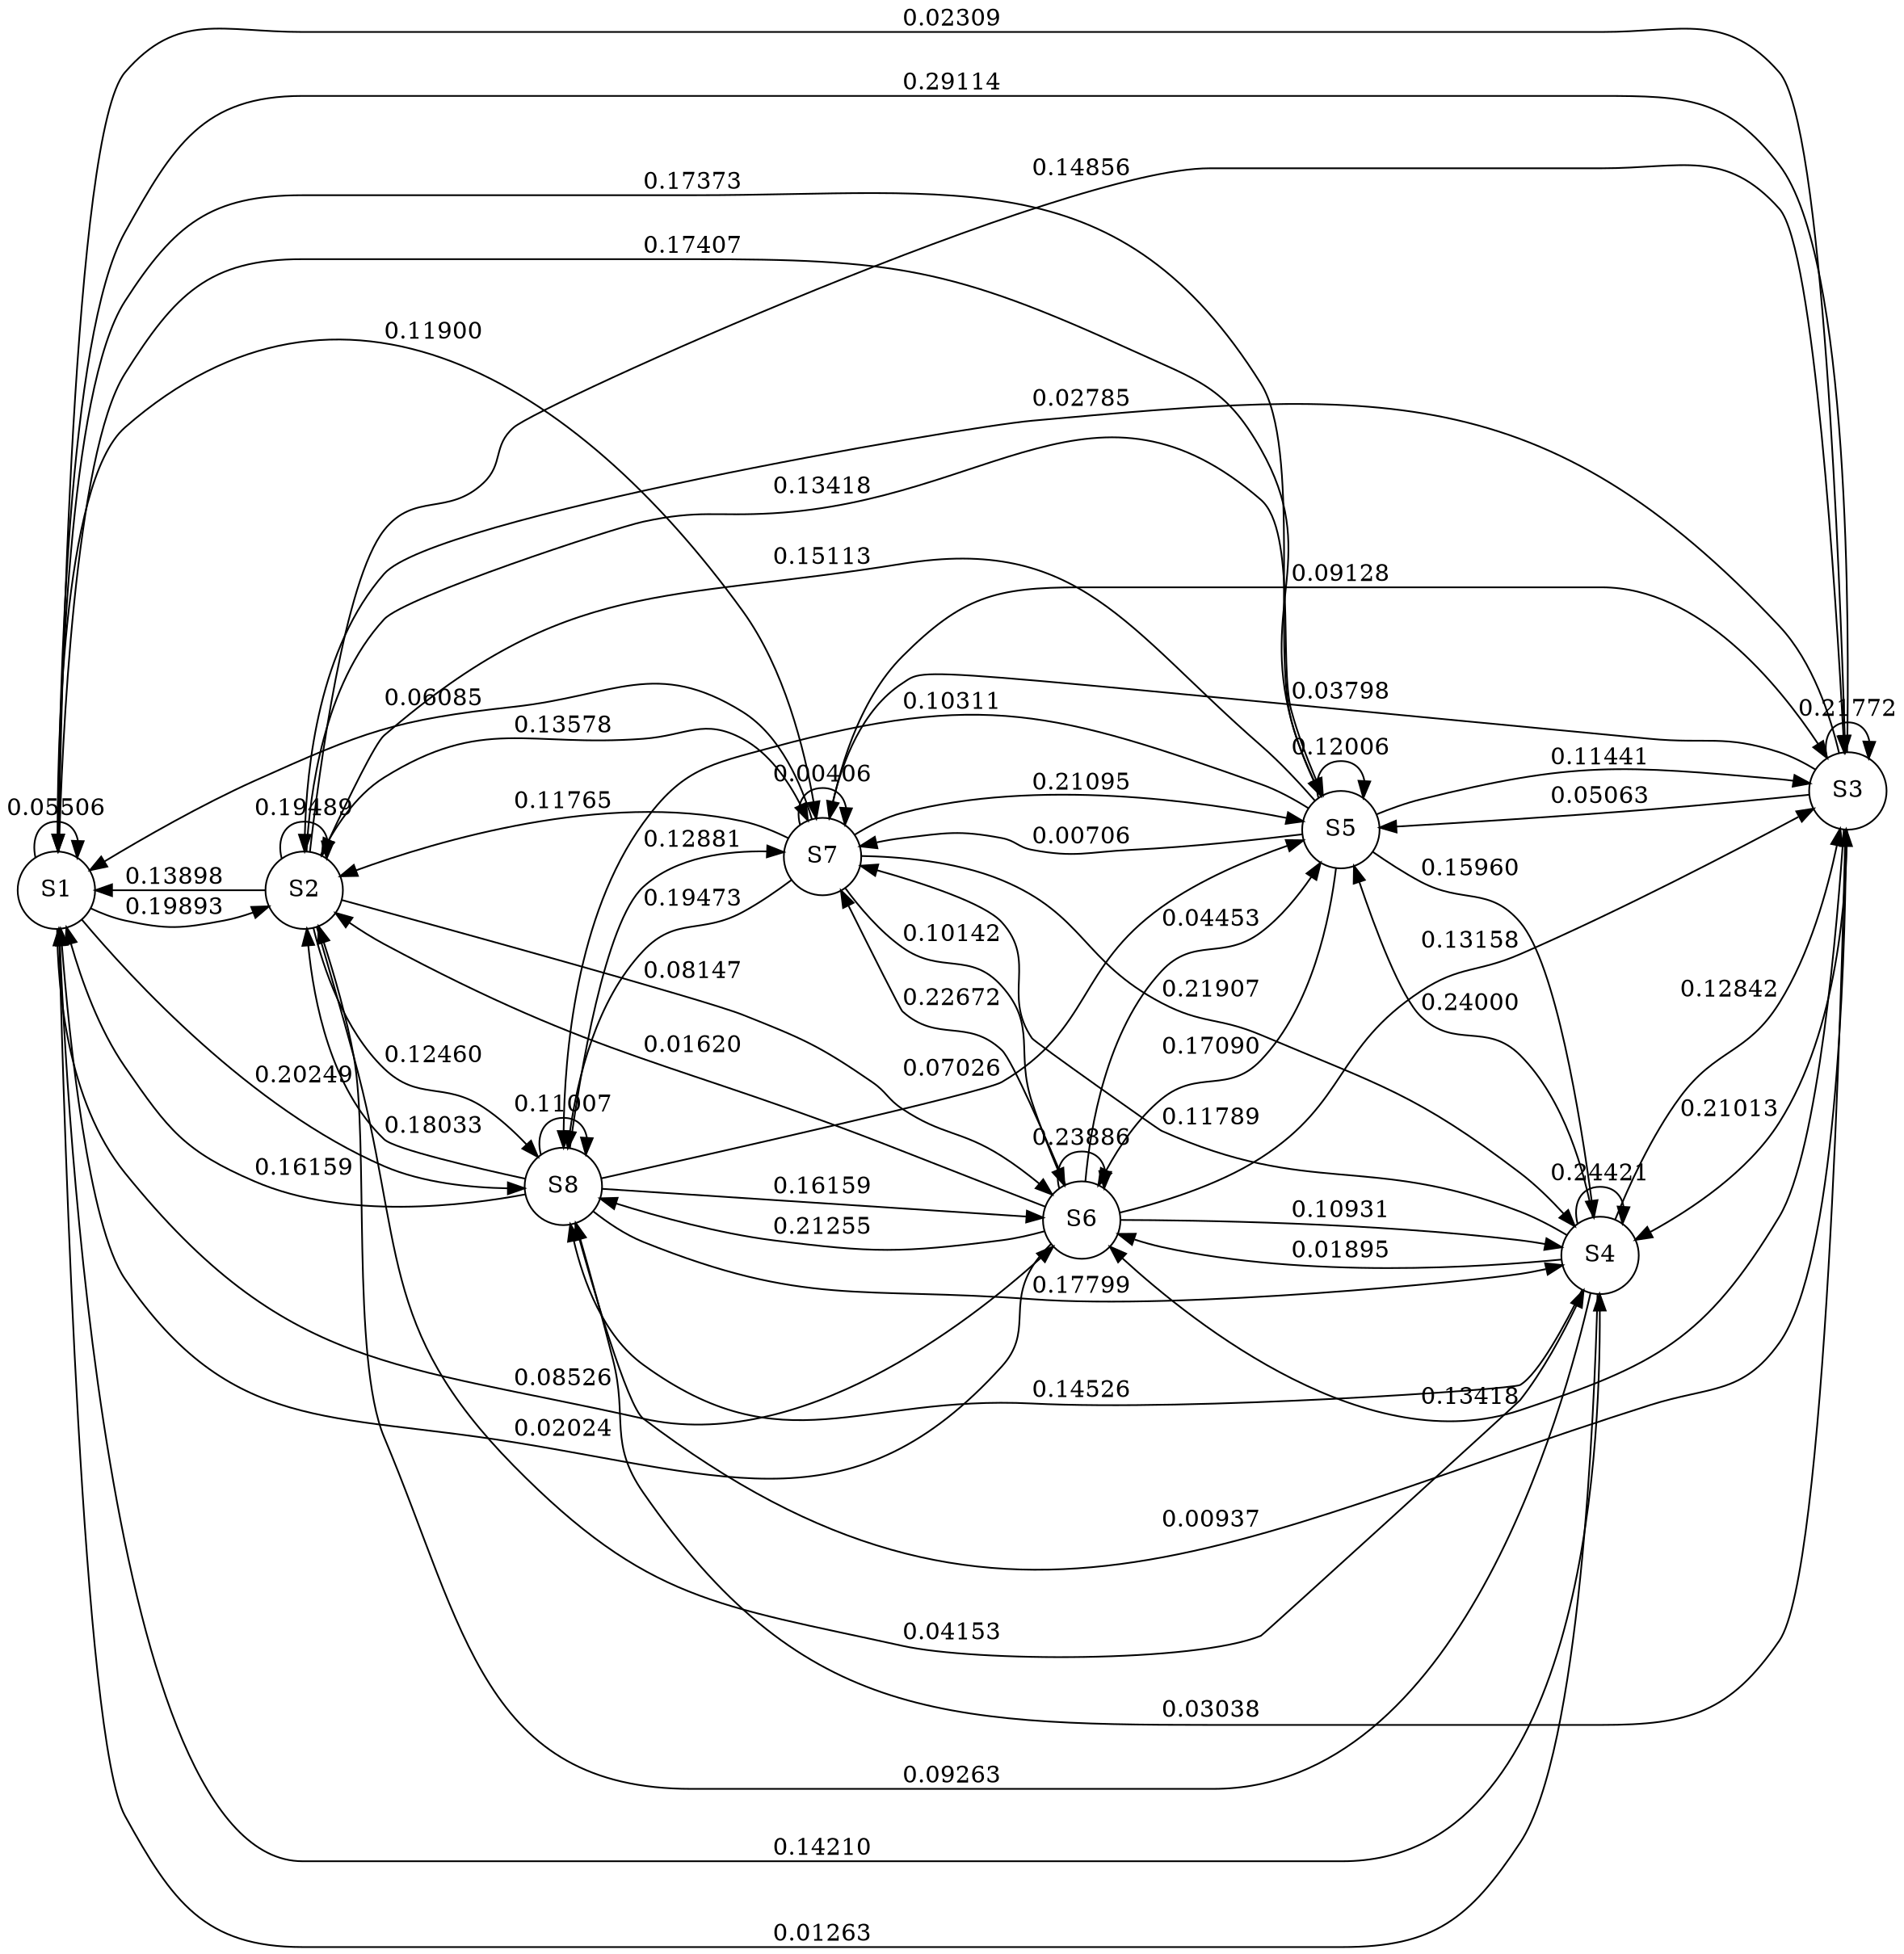 graph HMM {
	node [shape = circle]
	rankdir = LR
	{
	edge [dir=forward]
	S1 -- S1 [ label = "0.05506"];
	S1 -- S2 [ label = "0.19893"];
	S1 -- S3 [ label = "0.02309"];
	S1 -- S4 [ label = "0.14210"];
	S1 -- S5 [ label = "0.17407"];
	S1 -- S6 [ label = "0.08526"];
	S1 -- S7 [ label = "0.11900"];
	S1 -- S8 [ label = "0.20249"];
	S2 -- S1 [ label = "0.13898"];
	S2 -- S2 [ label = "0.19489"];
	S2 -- S3 [ label = "0.14856"];
	S2 -- S4 [ label = "0.04153"];
	S2 -- S5 [ label = "0.13418"];
	S2 -- S6 [ label = "0.08147"];
	S2 -- S7 [ label = "0.13578"];
	S2 -- S8 [ label = "0.12460"];
	S3 -- S1 [ label = "0.29114"];
	S3 -- S2 [ label = "0.02785"];
	S3 -- S3 [ label = "0.21772"];
	S3 -- S4 [ label = "0.21013"];
	S3 -- S5 [ label = "0.05063"];
	S3 -- S6 [ label = "0.13418"];
	S3 -- S7 [ label = "0.03798"];
	S3 -- S8 [ label = "0.03038"];
	S4 -- S1 [ label = "0.01263"];
	S4 -- S2 [ label = "0.09263"];
	S4 -- S3 [ label = "0.12842"];
	S4 -- S4 [ label = "0.24421"];
	S4 -- S5 [ label = "0.24000"];
	S4 -- S6 [ label = "0.01895"];
	S4 -- S7 [ label = "0.11789"];
	S4 -- S8 [ label = "0.14526"];
	S5 -- S1 [ label = "0.17373"];
	S5 -- S2 [ label = "0.15113"];
	S5 -- S3 [ label = "0.11441"];
	S5 -- S4 [ label = "0.15960"];
	S5 -- S5 [ label = "0.12006"];
	S5 -- S6 [ label = "0.17090"];
	S5 -- S7 [ label = "0.00706"];
	S5 -- S8 [ label = "0.10311"];
	S6 -- S1 [ label = "0.02024"];
	S6 -- S2 [ label = "0.01620"];
	S6 -- S3 [ label = "0.13158"];
	S6 -- S4 [ label = "0.10931"];
	S6 -- S5 [ label = "0.04453"];
	S6 -- S6 [ label = "0.23886"];
	S6 -- S7 [ label = "0.22672"];
	S6 -- S8 [ label = "0.21255"];
	S7 -- S1 [ label = "0.06085"];
	S7 -- S2 [ label = "0.11765"];
	S7 -- S3 [ label = "0.09128"];
	S7 -- S4 [ label = "0.21907"];
	S7 -- S5 [ label = "0.21095"];
	S7 -- S6 [ label = "0.10142"];
	S7 -- S7 [ label = "0.00406"];
	S7 -- S8 [ label = "0.19473"];
	S8 -- S1 [ label = "0.16159"];
	S8 -- S2 [ label = "0.18033"];
	S8 -- S3 [ label = "0.00937"];
	S8 -- S4 [ label = "0.17799"];
	S8 -- S5 [ label = "0.07026"];
	S8 -- S6 [ label = "0.16159"];
	S8 -- S7 [ label = "0.12881"];
	S8 -- S8 [ label = "0.11007"];
	}

}
